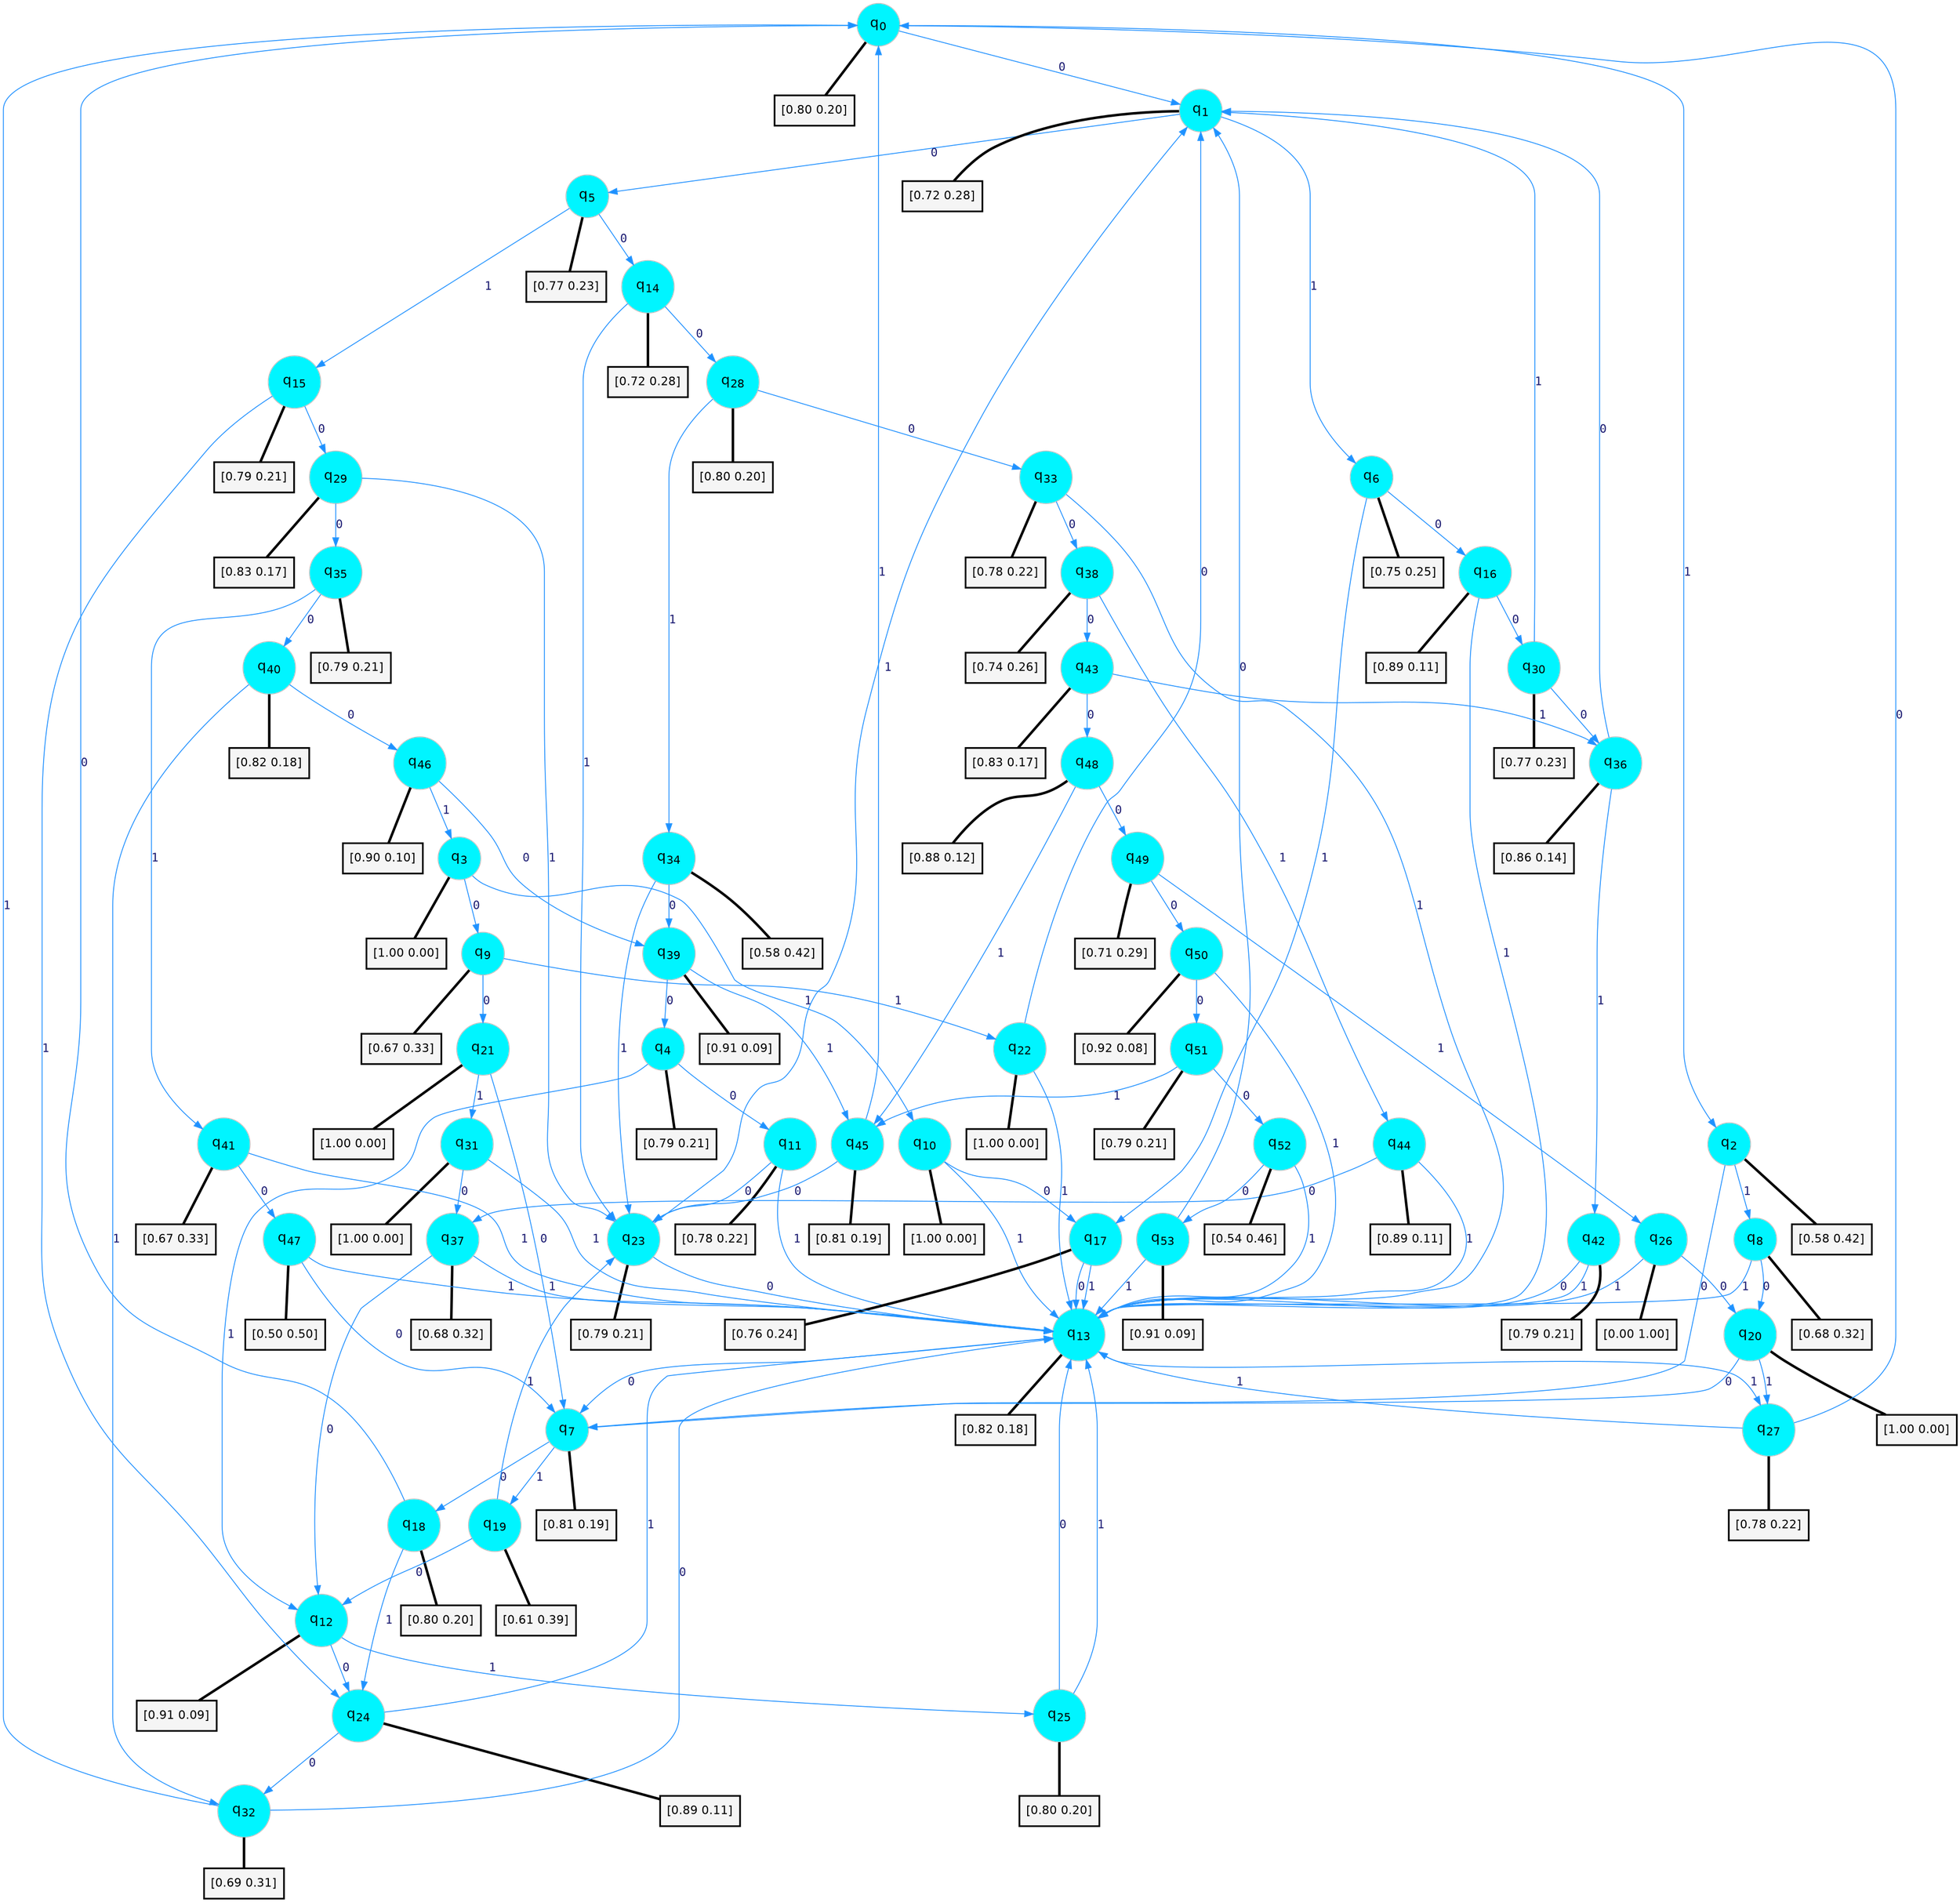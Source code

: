 digraph G {
graph [
bgcolor=transparent, dpi=300, rankdir=TD, size="40,25"];
node [
color=gray, fillcolor=turquoise1, fontcolor=black, fontname=Helvetica, fontsize=16, fontweight=bold, shape=circle, style=filled];
edge [
arrowsize=1, color=dodgerblue1, fontcolor=midnightblue, fontname=courier, fontweight=bold, penwidth=1, style=solid, weight=20];
0[label=<q<SUB>0</SUB>>];
1[label=<q<SUB>1</SUB>>];
2[label=<q<SUB>2</SUB>>];
3[label=<q<SUB>3</SUB>>];
4[label=<q<SUB>4</SUB>>];
5[label=<q<SUB>5</SUB>>];
6[label=<q<SUB>6</SUB>>];
7[label=<q<SUB>7</SUB>>];
8[label=<q<SUB>8</SUB>>];
9[label=<q<SUB>9</SUB>>];
10[label=<q<SUB>10</SUB>>];
11[label=<q<SUB>11</SUB>>];
12[label=<q<SUB>12</SUB>>];
13[label=<q<SUB>13</SUB>>];
14[label=<q<SUB>14</SUB>>];
15[label=<q<SUB>15</SUB>>];
16[label=<q<SUB>16</SUB>>];
17[label=<q<SUB>17</SUB>>];
18[label=<q<SUB>18</SUB>>];
19[label=<q<SUB>19</SUB>>];
20[label=<q<SUB>20</SUB>>];
21[label=<q<SUB>21</SUB>>];
22[label=<q<SUB>22</SUB>>];
23[label=<q<SUB>23</SUB>>];
24[label=<q<SUB>24</SUB>>];
25[label=<q<SUB>25</SUB>>];
26[label=<q<SUB>26</SUB>>];
27[label=<q<SUB>27</SUB>>];
28[label=<q<SUB>28</SUB>>];
29[label=<q<SUB>29</SUB>>];
30[label=<q<SUB>30</SUB>>];
31[label=<q<SUB>31</SUB>>];
32[label=<q<SUB>32</SUB>>];
33[label=<q<SUB>33</SUB>>];
34[label=<q<SUB>34</SUB>>];
35[label=<q<SUB>35</SUB>>];
36[label=<q<SUB>36</SUB>>];
37[label=<q<SUB>37</SUB>>];
38[label=<q<SUB>38</SUB>>];
39[label=<q<SUB>39</SUB>>];
40[label=<q<SUB>40</SUB>>];
41[label=<q<SUB>41</SUB>>];
42[label=<q<SUB>42</SUB>>];
43[label=<q<SUB>43</SUB>>];
44[label=<q<SUB>44</SUB>>];
45[label=<q<SUB>45</SUB>>];
46[label=<q<SUB>46</SUB>>];
47[label=<q<SUB>47</SUB>>];
48[label=<q<SUB>48</SUB>>];
49[label=<q<SUB>49</SUB>>];
50[label=<q<SUB>50</SUB>>];
51[label=<q<SUB>51</SUB>>];
52[label=<q<SUB>52</SUB>>];
53[label=<q<SUB>53</SUB>>];
54[label="[0.80 0.20]", shape=box,fontcolor=black, fontname=Helvetica, fontsize=14, penwidth=2, fillcolor=whitesmoke,color=black];
55[label="[0.72 0.28]", shape=box,fontcolor=black, fontname=Helvetica, fontsize=14, penwidth=2, fillcolor=whitesmoke,color=black];
56[label="[0.58 0.42]", shape=box,fontcolor=black, fontname=Helvetica, fontsize=14, penwidth=2, fillcolor=whitesmoke,color=black];
57[label="[1.00 0.00]", shape=box,fontcolor=black, fontname=Helvetica, fontsize=14, penwidth=2, fillcolor=whitesmoke,color=black];
58[label="[0.79 0.21]", shape=box,fontcolor=black, fontname=Helvetica, fontsize=14, penwidth=2, fillcolor=whitesmoke,color=black];
59[label="[0.77 0.23]", shape=box,fontcolor=black, fontname=Helvetica, fontsize=14, penwidth=2, fillcolor=whitesmoke,color=black];
60[label="[0.75 0.25]", shape=box,fontcolor=black, fontname=Helvetica, fontsize=14, penwidth=2, fillcolor=whitesmoke,color=black];
61[label="[0.81 0.19]", shape=box,fontcolor=black, fontname=Helvetica, fontsize=14, penwidth=2, fillcolor=whitesmoke,color=black];
62[label="[0.68 0.32]", shape=box,fontcolor=black, fontname=Helvetica, fontsize=14, penwidth=2, fillcolor=whitesmoke,color=black];
63[label="[0.67 0.33]", shape=box,fontcolor=black, fontname=Helvetica, fontsize=14, penwidth=2, fillcolor=whitesmoke,color=black];
64[label="[1.00 0.00]", shape=box,fontcolor=black, fontname=Helvetica, fontsize=14, penwidth=2, fillcolor=whitesmoke,color=black];
65[label="[0.78 0.22]", shape=box,fontcolor=black, fontname=Helvetica, fontsize=14, penwidth=2, fillcolor=whitesmoke,color=black];
66[label="[0.91 0.09]", shape=box,fontcolor=black, fontname=Helvetica, fontsize=14, penwidth=2, fillcolor=whitesmoke,color=black];
67[label="[0.82 0.18]", shape=box,fontcolor=black, fontname=Helvetica, fontsize=14, penwidth=2, fillcolor=whitesmoke,color=black];
68[label="[0.72 0.28]", shape=box,fontcolor=black, fontname=Helvetica, fontsize=14, penwidth=2, fillcolor=whitesmoke,color=black];
69[label="[0.79 0.21]", shape=box,fontcolor=black, fontname=Helvetica, fontsize=14, penwidth=2, fillcolor=whitesmoke,color=black];
70[label="[0.89 0.11]", shape=box,fontcolor=black, fontname=Helvetica, fontsize=14, penwidth=2, fillcolor=whitesmoke,color=black];
71[label="[0.76 0.24]", shape=box,fontcolor=black, fontname=Helvetica, fontsize=14, penwidth=2, fillcolor=whitesmoke,color=black];
72[label="[0.80 0.20]", shape=box,fontcolor=black, fontname=Helvetica, fontsize=14, penwidth=2, fillcolor=whitesmoke,color=black];
73[label="[0.61 0.39]", shape=box,fontcolor=black, fontname=Helvetica, fontsize=14, penwidth=2, fillcolor=whitesmoke,color=black];
74[label="[1.00 0.00]", shape=box,fontcolor=black, fontname=Helvetica, fontsize=14, penwidth=2, fillcolor=whitesmoke,color=black];
75[label="[1.00 0.00]", shape=box,fontcolor=black, fontname=Helvetica, fontsize=14, penwidth=2, fillcolor=whitesmoke,color=black];
76[label="[1.00 0.00]", shape=box,fontcolor=black, fontname=Helvetica, fontsize=14, penwidth=2, fillcolor=whitesmoke,color=black];
77[label="[0.79 0.21]", shape=box,fontcolor=black, fontname=Helvetica, fontsize=14, penwidth=2, fillcolor=whitesmoke,color=black];
78[label="[0.89 0.11]", shape=box,fontcolor=black, fontname=Helvetica, fontsize=14, penwidth=2, fillcolor=whitesmoke,color=black];
79[label="[0.80 0.20]", shape=box,fontcolor=black, fontname=Helvetica, fontsize=14, penwidth=2, fillcolor=whitesmoke,color=black];
80[label="[0.00 1.00]", shape=box,fontcolor=black, fontname=Helvetica, fontsize=14, penwidth=2, fillcolor=whitesmoke,color=black];
81[label="[0.78 0.22]", shape=box,fontcolor=black, fontname=Helvetica, fontsize=14, penwidth=2, fillcolor=whitesmoke,color=black];
82[label="[0.80 0.20]", shape=box,fontcolor=black, fontname=Helvetica, fontsize=14, penwidth=2, fillcolor=whitesmoke,color=black];
83[label="[0.83 0.17]", shape=box,fontcolor=black, fontname=Helvetica, fontsize=14, penwidth=2, fillcolor=whitesmoke,color=black];
84[label="[0.77 0.23]", shape=box,fontcolor=black, fontname=Helvetica, fontsize=14, penwidth=2, fillcolor=whitesmoke,color=black];
85[label="[1.00 0.00]", shape=box,fontcolor=black, fontname=Helvetica, fontsize=14, penwidth=2, fillcolor=whitesmoke,color=black];
86[label="[0.69 0.31]", shape=box,fontcolor=black, fontname=Helvetica, fontsize=14, penwidth=2, fillcolor=whitesmoke,color=black];
87[label="[0.78 0.22]", shape=box,fontcolor=black, fontname=Helvetica, fontsize=14, penwidth=2, fillcolor=whitesmoke,color=black];
88[label="[0.58 0.42]", shape=box,fontcolor=black, fontname=Helvetica, fontsize=14, penwidth=2, fillcolor=whitesmoke,color=black];
89[label="[0.79 0.21]", shape=box,fontcolor=black, fontname=Helvetica, fontsize=14, penwidth=2, fillcolor=whitesmoke,color=black];
90[label="[0.86 0.14]", shape=box,fontcolor=black, fontname=Helvetica, fontsize=14, penwidth=2, fillcolor=whitesmoke,color=black];
91[label="[0.68 0.32]", shape=box,fontcolor=black, fontname=Helvetica, fontsize=14, penwidth=2, fillcolor=whitesmoke,color=black];
92[label="[0.74 0.26]", shape=box,fontcolor=black, fontname=Helvetica, fontsize=14, penwidth=2, fillcolor=whitesmoke,color=black];
93[label="[0.91 0.09]", shape=box,fontcolor=black, fontname=Helvetica, fontsize=14, penwidth=2, fillcolor=whitesmoke,color=black];
94[label="[0.82 0.18]", shape=box,fontcolor=black, fontname=Helvetica, fontsize=14, penwidth=2, fillcolor=whitesmoke,color=black];
95[label="[0.67 0.33]", shape=box,fontcolor=black, fontname=Helvetica, fontsize=14, penwidth=2, fillcolor=whitesmoke,color=black];
96[label="[0.79 0.21]", shape=box,fontcolor=black, fontname=Helvetica, fontsize=14, penwidth=2, fillcolor=whitesmoke,color=black];
97[label="[0.83 0.17]", shape=box,fontcolor=black, fontname=Helvetica, fontsize=14, penwidth=2, fillcolor=whitesmoke,color=black];
98[label="[0.89 0.11]", shape=box,fontcolor=black, fontname=Helvetica, fontsize=14, penwidth=2, fillcolor=whitesmoke,color=black];
99[label="[0.81 0.19]", shape=box,fontcolor=black, fontname=Helvetica, fontsize=14, penwidth=2, fillcolor=whitesmoke,color=black];
100[label="[0.90 0.10]", shape=box,fontcolor=black, fontname=Helvetica, fontsize=14, penwidth=2, fillcolor=whitesmoke,color=black];
101[label="[0.50 0.50]", shape=box,fontcolor=black, fontname=Helvetica, fontsize=14, penwidth=2, fillcolor=whitesmoke,color=black];
102[label="[0.88 0.12]", shape=box,fontcolor=black, fontname=Helvetica, fontsize=14, penwidth=2, fillcolor=whitesmoke,color=black];
103[label="[0.71 0.29]", shape=box,fontcolor=black, fontname=Helvetica, fontsize=14, penwidth=2, fillcolor=whitesmoke,color=black];
104[label="[0.92 0.08]", shape=box,fontcolor=black, fontname=Helvetica, fontsize=14, penwidth=2, fillcolor=whitesmoke,color=black];
105[label="[0.79 0.21]", shape=box,fontcolor=black, fontname=Helvetica, fontsize=14, penwidth=2, fillcolor=whitesmoke,color=black];
106[label="[0.54 0.46]", shape=box,fontcolor=black, fontname=Helvetica, fontsize=14, penwidth=2, fillcolor=whitesmoke,color=black];
107[label="[0.91 0.09]", shape=box,fontcolor=black, fontname=Helvetica, fontsize=14, penwidth=2, fillcolor=whitesmoke,color=black];
0->1 [label=0];
0->2 [label=1];
0->54 [arrowhead=none, penwidth=3,color=black];
1->5 [label=0];
1->6 [label=1];
1->55 [arrowhead=none, penwidth=3,color=black];
2->7 [label=0];
2->8 [label=1];
2->56 [arrowhead=none, penwidth=3,color=black];
3->9 [label=0];
3->10 [label=1];
3->57 [arrowhead=none, penwidth=3,color=black];
4->11 [label=0];
4->12 [label=1];
4->58 [arrowhead=none, penwidth=3,color=black];
5->14 [label=0];
5->15 [label=1];
5->59 [arrowhead=none, penwidth=3,color=black];
6->16 [label=0];
6->17 [label=1];
6->60 [arrowhead=none, penwidth=3,color=black];
7->18 [label=0];
7->19 [label=1];
7->61 [arrowhead=none, penwidth=3,color=black];
8->20 [label=0];
8->13 [label=1];
8->62 [arrowhead=none, penwidth=3,color=black];
9->21 [label=0];
9->22 [label=1];
9->63 [arrowhead=none, penwidth=3,color=black];
10->17 [label=0];
10->13 [label=1];
10->64 [arrowhead=none, penwidth=3,color=black];
11->23 [label=0];
11->13 [label=1];
11->65 [arrowhead=none, penwidth=3,color=black];
12->24 [label=0];
12->25 [label=1];
12->66 [arrowhead=none, penwidth=3,color=black];
13->7 [label=0];
13->27 [label=1];
13->67 [arrowhead=none, penwidth=3,color=black];
14->28 [label=0];
14->23 [label=1];
14->68 [arrowhead=none, penwidth=3,color=black];
15->29 [label=0];
15->24 [label=1];
15->69 [arrowhead=none, penwidth=3,color=black];
16->30 [label=0];
16->13 [label=1];
16->70 [arrowhead=none, penwidth=3,color=black];
17->13 [label=0];
17->13 [label=1];
17->71 [arrowhead=none, penwidth=3,color=black];
18->0 [label=0];
18->24 [label=1];
18->72 [arrowhead=none, penwidth=3,color=black];
19->12 [label=0];
19->23 [label=1];
19->73 [arrowhead=none, penwidth=3,color=black];
20->7 [label=0];
20->27 [label=1];
20->74 [arrowhead=none, penwidth=3,color=black];
21->7 [label=0];
21->31 [label=1];
21->75 [arrowhead=none, penwidth=3,color=black];
22->1 [label=0];
22->13 [label=1];
22->76 [arrowhead=none, penwidth=3,color=black];
23->13 [label=0];
23->1 [label=1];
23->77 [arrowhead=none, penwidth=3,color=black];
24->32 [label=0];
24->13 [label=1];
24->78 [arrowhead=none, penwidth=3,color=black];
25->13 [label=0];
25->13 [label=1];
25->79 [arrowhead=none, penwidth=3,color=black];
26->20 [label=0];
26->13 [label=1];
26->80 [arrowhead=none, penwidth=3,color=black];
27->0 [label=0];
27->13 [label=1];
27->81 [arrowhead=none, penwidth=3,color=black];
28->33 [label=0];
28->34 [label=1];
28->82 [arrowhead=none, penwidth=3,color=black];
29->35 [label=0];
29->23 [label=1];
29->83 [arrowhead=none, penwidth=3,color=black];
30->36 [label=0];
30->1 [label=1];
30->84 [arrowhead=none, penwidth=3,color=black];
31->37 [label=0];
31->13 [label=1];
31->85 [arrowhead=none, penwidth=3,color=black];
32->13 [label=0];
32->0 [label=1];
32->86 [arrowhead=none, penwidth=3,color=black];
33->38 [label=0];
33->13 [label=1];
33->87 [arrowhead=none, penwidth=3,color=black];
34->39 [label=0];
34->23 [label=1];
34->88 [arrowhead=none, penwidth=3,color=black];
35->40 [label=0];
35->41 [label=1];
35->89 [arrowhead=none, penwidth=3,color=black];
36->1 [label=0];
36->42 [label=1];
36->90 [arrowhead=none, penwidth=3,color=black];
37->12 [label=0];
37->13 [label=1];
37->91 [arrowhead=none, penwidth=3,color=black];
38->43 [label=0];
38->44 [label=1];
38->92 [arrowhead=none, penwidth=3,color=black];
39->4 [label=0];
39->45 [label=1];
39->93 [arrowhead=none, penwidth=3,color=black];
40->46 [label=0];
40->32 [label=1];
40->94 [arrowhead=none, penwidth=3,color=black];
41->47 [label=0];
41->13 [label=1];
41->95 [arrowhead=none, penwidth=3,color=black];
42->13 [label=0];
42->13 [label=1];
42->96 [arrowhead=none, penwidth=3,color=black];
43->48 [label=0];
43->36 [label=1];
43->97 [arrowhead=none, penwidth=3,color=black];
44->37 [label=0];
44->13 [label=1];
44->98 [arrowhead=none, penwidth=3,color=black];
45->23 [label=0];
45->0 [label=1];
45->99 [arrowhead=none, penwidth=3,color=black];
46->39 [label=0];
46->3 [label=1];
46->100 [arrowhead=none, penwidth=3,color=black];
47->7 [label=0];
47->13 [label=1];
47->101 [arrowhead=none, penwidth=3,color=black];
48->49 [label=0];
48->45 [label=1];
48->102 [arrowhead=none, penwidth=3,color=black];
49->50 [label=0];
49->26 [label=1];
49->103 [arrowhead=none, penwidth=3,color=black];
50->51 [label=0];
50->13 [label=1];
50->104 [arrowhead=none, penwidth=3,color=black];
51->52 [label=0];
51->45 [label=1];
51->105 [arrowhead=none, penwidth=3,color=black];
52->53 [label=0];
52->13 [label=1];
52->106 [arrowhead=none, penwidth=3,color=black];
53->1 [label=0];
53->13 [label=1];
53->107 [arrowhead=none, penwidth=3,color=black];
}
